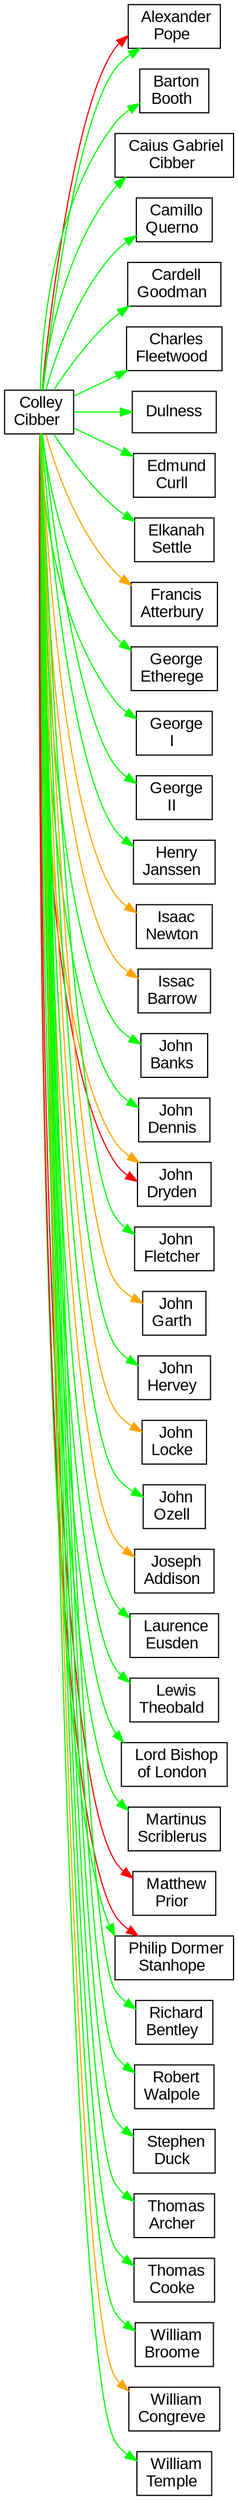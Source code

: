 digraph G {
rankdir=LR
node [shape=rect overlap=false fontname=arial]
ALEXANDER_POPE [label=< Alexander<br/>Pope >]
BARTON_BOOTH [label=< Barton<br/>Booth >]
CAIUS_GABRIEL_CIBBER [label=< Caius Gabriel<br/>Cibber >]
CAMILLO_QUERNO [label=< Camillo<br/>Querno >]
CARDELL_GOODMAN [label=< Cardell<br/>Goodman >]
CHARLES_FLEETWOOD [label=< Charles<br/>Fleetwood >]
COLLEY_CIBBER [label=< Colley<br/>Cibber >]
DULNESS [label=< Dulness >]
EDMUND_CURLL [label=< Edmund<br/>Curll >]
ELKANAH_SETTLE [label=< Elkanah<br/>Settle >]
FRANCIS_ATTERBURY [label=< Francis<br/>Atterbury >]
GEORGE_ETHEREGE [label=< George<br/>Etherege >]
GEORGE_I [label=< George<br/>I >]
GEORGE_II [label=< George<br/>II >]
HENRY_JANSSEN [label=< Henry<br/>Janssen >]
ISAAC_NEWTON [label=< Isaac<br/>Newton >]
ISSAC_BARROW [label=< Issac<br/>Barrow >]
JOHN_BANKS [label=< John<br/>Banks >]
JOHN_DENNIS [label=< John<br/>Dennis >]
JOHN_DRYDEN [label=< John<br/>Dryden >]
JOHN_FLETCHER [label=< John<br/>Fletcher >]
JOHN_GARTH [label=< John<br/>Garth >]
JOHN_HERVEY [label=< John<br/>Hervey >]
JOHN_LOCKE [label=< John<br/>Locke >]
JOHN_OZELL [label=< John<br/>Ozell >]
JOSEPH_ADDISON [label=< Joseph<br/>Addison >]
LAURENCE_EUSDEN [label=< Laurence<br/>Eusden >]
LEWIS_THEOBALD [label=< Lewis<br/>Theobald >]
LORD_BISHOP_OF_LONDON [label=< Lord Bishop<br/>of London >]
MARTINUS_SCRIBLERUS [label=< Martinus<br/>Scriblerus >]
MATTHEW_PRIOR [label=< Matthew<br/>Prior >]
PHILIP_DORMER_STANHOPE [label=< Philip Dormer<br/>Stanhope >]
RICHARD_BENTLEY [label=< Richard<br/>Bentley >]
ROBERT_WALPOLE [label=< Robert<br/>Walpole >]
STEPHEN_DUCK [label=< Stephen<br/>Duck >]
THOMAS_ARCHER [label=< Thomas<br/>Archer >]
THOMAS_COOKE [label=< Thomas<br/>Cooke >]
WILLIAM_BROOME [label=< William<br/>Broome >]
WILLIAM_CONGREVE [label=< William<br/>Congreve >]
WILLIAM_TEMPLE [label=< William<br/>Temple >]
COLLEY_CIBBER -> ALEXANDER_POPE [color=green weight=1]
COLLEY_CIBBER -> ALEXANDER_POPE [color=red weight=81]
COLLEY_CIBBER -> BARTON_BOOTH [color=green weight=1]
COLLEY_CIBBER -> CAIUS_GABRIEL_CIBBER [color=green weight=4]
COLLEY_CIBBER -> CAMILLO_QUERNO [color=green weight=4]
COLLEY_CIBBER -> CARDELL_GOODMAN [color=green weight=1]
COLLEY_CIBBER -> CHARLES_FLEETWOOD [color=green weight=1]
COLLEY_CIBBER -> DULNESS [color=green weight=81]
COLLEY_CIBBER -> EDMUND_CURLL [color=green weight=4]
COLLEY_CIBBER -> ELKANAH_SETTLE [color=green weight=9]
COLLEY_CIBBER -> FRANCIS_ATTERBURY [color=orange weight=1]
COLLEY_CIBBER -> GEORGE_ETHEREGE [color=green weight=1]
COLLEY_CIBBER -> GEORGE_I [color=green weight=1]
COLLEY_CIBBER -> GEORGE_II [color=green weight=9]
COLLEY_CIBBER -> HENRY_JANSSEN [color=green weight=1]
COLLEY_CIBBER -> ISAAC_NEWTON [color=orange weight=1]
COLLEY_CIBBER -> ISSAC_BARROW [color=orange weight=1]
COLLEY_CIBBER -> JOHN_BANKS [color=green weight=1]
COLLEY_CIBBER -> JOHN_DENNIS [color=green weight=4]
COLLEY_CIBBER -> JOHN_DRYDEN [color=red weight=1]
COLLEY_CIBBER -> JOHN_DRYDEN [color=orange weight=1]
COLLEY_CIBBER -> JOHN_FLETCHER [color=green weight=1]
COLLEY_CIBBER -> JOHN_GARTH [color=orange weight=1]
COLLEY_CIBBER -> JOHN_HERVEY [color=green weight=1]
COLLEY_CIBBER -> JOHN_LOCKE [color=orange weight=1]
COLLEY_CIBBER -> JOHN_OZELL [color=green weight=4]
COLLEY_CIBBER -> JOSEPH_ADDISON [color=orange weight=1]
COLLEY_CIBBER -> LAURENCE_EUSDEN [color=green weight=9]
COLLEY_CIBBER -> LEWIS_THEOBALD [color=green weight=9]
COLLEY_CIBBER -> LORD_BISHOP_OF_LONDON [color=green weight=1]
COLLEY_CIBBER -> MARTINUS_SCRIBLERUS [color=green weight=4]
COLLEY_CIBBER -> MATTHEW_PRIOR [color=red weight=1]
COLLEY_CIBBER -> PHILIP_DORMER_STANHOPE [color=green weight=1]
COLLEY_CIBBER -> PHILIP_DORMER_STANHOPE [color=red weight=1]
COLLEY_CIBBER -> RICHARD_BENTLEY [color=green weight=4]
COLLEY_CIBBER -> ROBERT_WALPOLE [color=green weight=4]
COLLEY_CIBBER -> STEPHEN_DUCK [color=green weight=1]
COLLEY_CIBBER -> THOMAS_ARCHER [color=green weight=1]
COLLEY_CIBBER -> THOMAS_COOKE [color=green weight=1]
COLLEY_CIBBER -> WILLIAM_BROOME [color=green weight=1]
COLLEY_CIBBER -> WILLIAM_CONGREVE [color=orange weight=1]
COLLEY_CIBBER -> WILLIAM_TEMPLE [color=green weight=1]
}